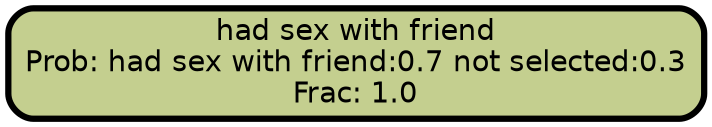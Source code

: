 graph Tree {
node [shape=box, style="filled, rounded",color="black",penwidth="3",fontcolor="black",                 fontname=helvetica] ;
graph [ranksep="0 equally", splines=straight,                 bgcolor=transparent, dpi=200] ;
edge [fontname=helvetica, color=black] ;
0 [label="had sex with friend
Prob: had sex with friend:0.7 not selected:0.3
Frac: 1.0", fillcolor="#c4cf8f"] ;
{rank = same;}}